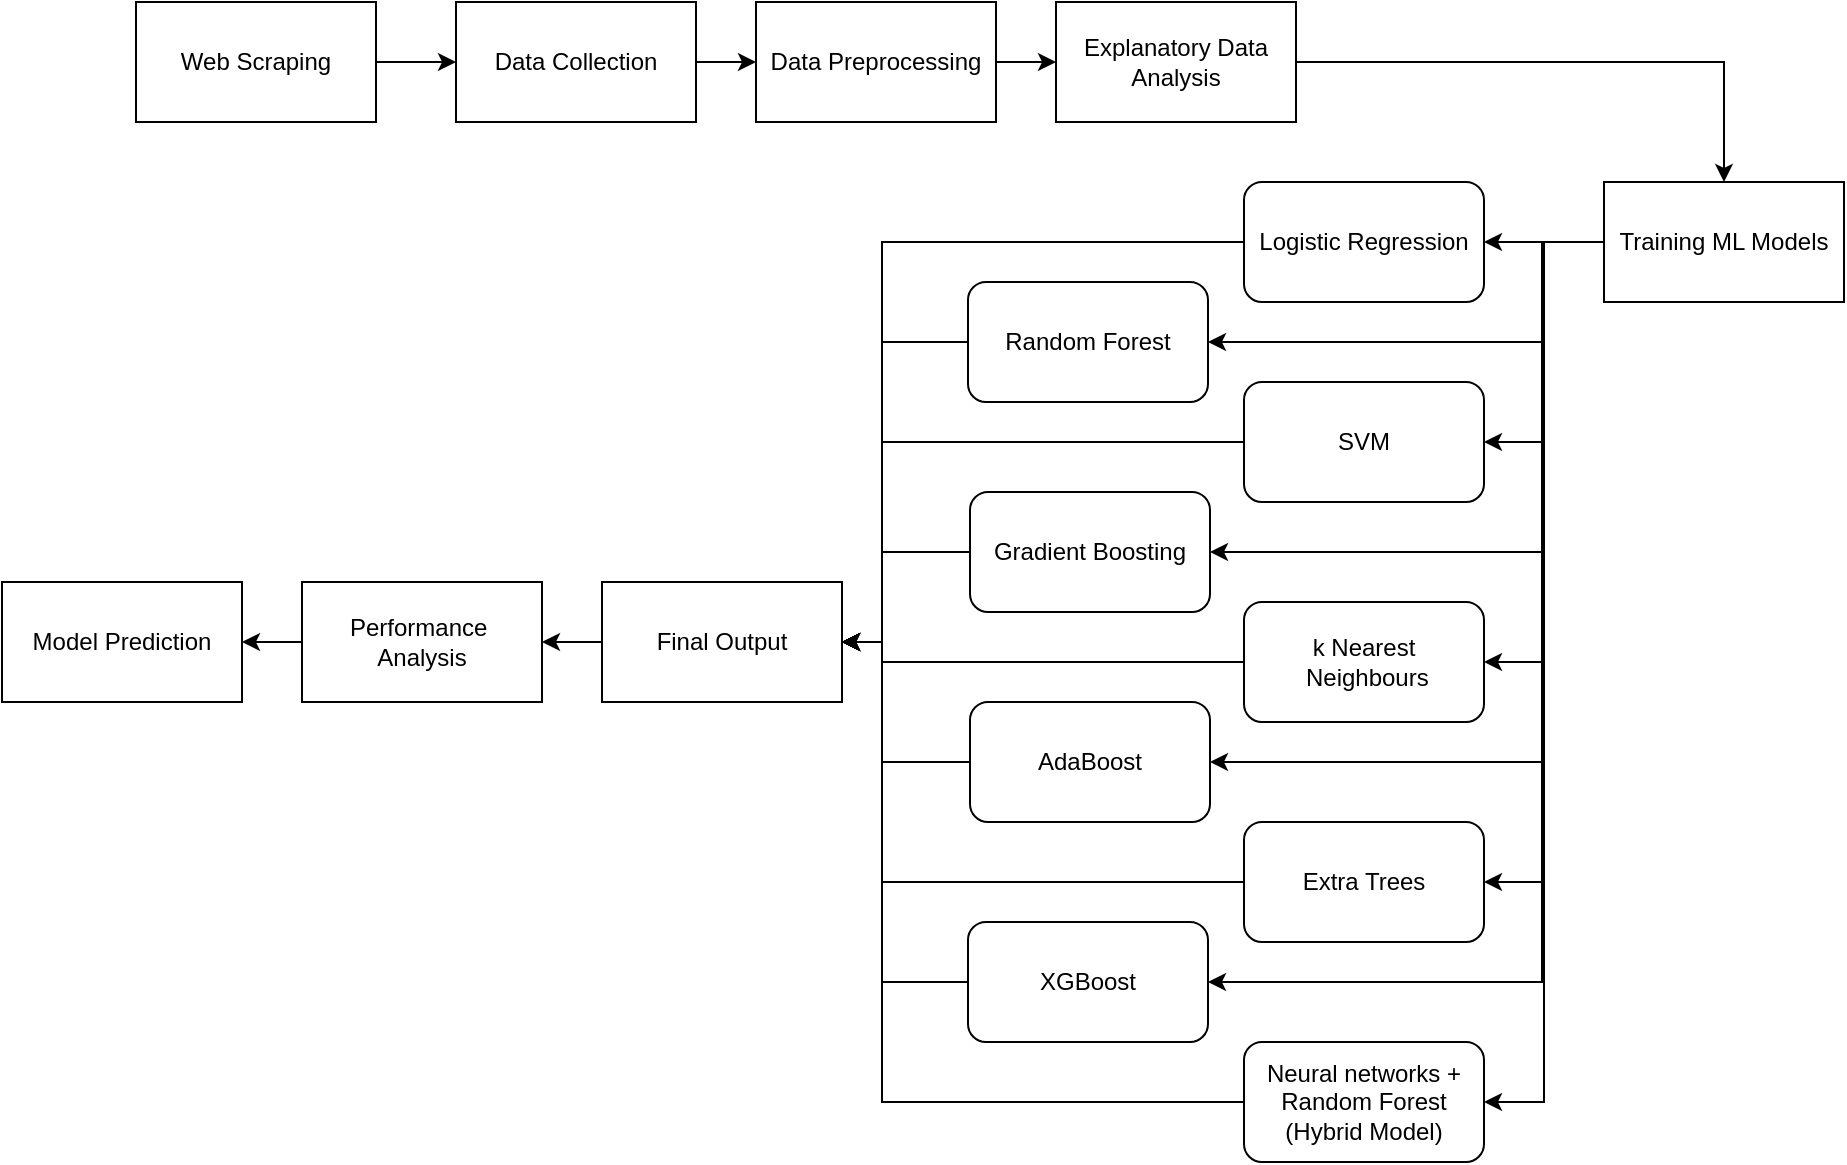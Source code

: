 <mxfile version="24.8.3">
  <diagram name="Page-1" id="HT2WMo09DTtW-1jqWPCU">
    <mxGraphModel dx="1739" dy="1594" grid="1" gridSize="10" guides="1" tooltips="1" connect="1" arrows="1" fold="1" page="1" pageScale="1" pageWidth="827" pageHeight="1169" math="0" shadow="0">
      <root>
        <mxCell id="0" />
        <mxCell id="1" parent="0" />
        <mxCell id="l6RL3SkBM8rlpHYd0n0w-6" style="edgeStyle=orthogonalEdgeStyle;rounded=0;orthogonalLoop=1;jettySize=auto;html=1;entryX=0;entryY=0.5;entryDx=0;entryDy=0;" edge="1" parent="1" source="l6RL3SkBM8rlpHYd0n0w-1" target="l6RL3SkBM8rlpHYd0n0w-2">
          <mxGeometry relative="1" as="geometry" />
        </mxCell>
        <mxCell id="l6RL3SkBM8rlpHYd0n0w-1" value="Data Collection" style="rounded=0;whiteSpace=wrap;html=1;" vertex="1" parent="1">
          <mxGeometry x="180" y="300" width="120" height="60" as="geometry" />
        </mxCell>
        <mxCell id="l6RL3SkBM8rlpHYd0n0w-8" style="edgeStyle=orthogonalEdgeStyle;rounded=0;orthogonalLoop=1;jettySize=auto;html=1;entryX=0;entryY=0.5;entryDx=0;entryDy=0;" edge="1" parent="1" source="l6RL3SkBM8rlpHYd0n0w-2" target="l6RL3SkBM8rlpHYd0n0w-7">
          <mxGeometry relative="1" as="geometry" />
        </mxCell>
        <mxCell id="l6RL3SkBM8rlpHYd0n0w-2" value="Data Preprocessing" style="rounded=0;whiteSpace=wrap;html=1;" vertex="1" parent="1">
          <mxGeometry x="330" y="300" width="120" height="60" as="geometry" />
        </mxCell>
        <mxCell id="l6RL3SkBM8rlpHYd0n0w-4" style="edgeStyle=orthogonalEdgeStyle;rounded=0;orthogonalLoop=1;jettySize=auto;html=1;entryX=0;entryY=0.5;entryDx=0;entryDy=0;" edge="1" parent="1" source="l6RL3SkBM8rlpHYd0n0w-3" target="l6RL3SkBM8rlpHYd0n0w-1">
          <mxGeometry relative="1" as="geometry" />
        </mxCell>
        <mxCell id="l6RL3SkBM8rlpHYd0n0w-3" value="Web Scraping" style="rounded=0;whiteSpace=wrap;html=1;" vertex="1" parent="1">
          <mxGeometry x="20" y="300" width="120" height="60" as="geometry" />
        </mxCell>
        <mxCell id="l6RL3SkBM8rlpHYd0n0w-57" style="edgeStyle=orthogonalEdgeStyle;rounded=0;orthogonalLoop=1;jettySize=auto;html=1;entryX=0.5;entryY=0;entryDx=0;entryDy=0;" edge="1" parent="1" source="l6RL3SkBM8rlpHYd0n0w-7" target="l6RL3SkBM8rlpHYd0n0w-9">
          <mxGeometry relative="1" as="geometry" />
        </mxCell>
        <mxCell id="l6RL3SkBM8rlpHYd0n0w-7" value="Explanatory Data Analysis" style="rounded=0;whiteSpace=wrap;html=1;" vertex="1" parent="1">
          <mxGeometry x="480" y="300" width="120" height="60" as="geometry" />
        </mxCell>
        <mxCell id="l6RL3SkBM8rlpHYd0n0w-47" style="edgeStyle=orthogonalEdgeStyle;rounded=0;orthogonalLoop=1;jettySize=auto;html=1;entryX=1;entryY=0.5;entryDx=0;entryDy=0;" edge="1" parent="1" source="l6RL3SkBM8rlpHYd0n0w-9" target="l6RL3SkBM8rlpHYd0n0w-11">
          <mxGeometry relative="1" as="geometry" />
        </mxCell>
        <mxCell id="l6RL3SkBM8rlpHYd0n0w-48" style="edgeStyle=orthogonalEdgeStyle;rounded=0;orthogonalLoop=1;jettySize=auto;html=1;entryX=1;entryY=0.5;entryDx=0;entryDy=0;" edge="1" parent="1" source="l6RL3SkBM8rlpHYd0n0w-9" target="l6RL3SkBM8rlpHYd0n0w-13">
          <mxGeometry relative="1" as="geometry">
            <Array as="points">
              <mxPoint x="723" y="420" />
              <mxPoint x="723" y="470" />
            </Array>
          </mxGeometry>
        </mxCell>
        <mxCell id="l6RL3SkBM8rlpHYd0n0w-49" style="edgeStyle=orthogonalEdgeStyle;rounded=0;orthogonalLoop=1;jettySize=auto;html=1;entryX=1;entryY=0.5;entryDx=0;entryDy=0;" edge="1" parent="1" source="l6RL3SkBM8rlpHYd0n0w-9" target="l6RL3SkBM8rlpHYd0n0w-14">
          <mxGeometry relative="1" as="geometry" />
        </mxCell>
        <mxCell id="l6RL3SkBM8rlpHYd0n0w-50" style="edgeStyle=orthogonalEdgeStyle;rounded=0;orthogonalLoop=1;jettySize=auto;html=1;entryX=1;entryY=0.5;entryDx=0;entryDy=0;" edge="1" parent="1" source="l6RL3SkBM8rlpHYd0n0w-9" target="l6RL3SkBM8rlpHYd0n0w-15">
          <mxGeometry relative="1" as="geometry">
            <Array as="points">
              <mxPoint x="723" y="420" />
              <mxPoint x="723" y="575" />
            </Array>
          </mxGeometry>
        </mxCell>
        <mxCell id="l6RL3SkBM8rlpHYd0n0w-51" style="edgeStyle=orthogonalEdgeStyle;rounded=0;orthogonalLoop=1;jettySize=auto;html=1;entryX=1;entryY=0.5;entryDx=0;entryDy=0;" edge="1" parent="1" source="l6RL3SkBM8rlpHYd0n0w-9" target="l6RL3SkBM8rlpHYd0n0w-16">
          <mxGeometry relative="1" as="geometry" />
        </mxCell>
        <mxCell id="l6RL3SkBM8rlpHYd0n0w-52" style="edgeStyle=orthogonalEdgeStyle;rounded=0;orthogonalLoop=1;jettySize=auto;html=1;entryX=1;entryY=0.5;entryDx=0;entryDy=0;" edge="1" parent="1" source="l6RL3SkBM8rlpHYd0n0w-9" target="l6RL3SkBM8rlpHYd0n0w-17">
          <mxGeometry relative="1" as="geometry">
            <Array as="points">
              <mxPoint x="723" y="420" />
              <mxPoint x="723" y="680" />
            </Array>
          </mxGeometry>
        </mxCell>
        <mxCell id="l6RL3SkBM8rlpHYd0n0w-53" style="edgeStyle=orthogonalEdgeStyle;rounded=0;orthogonalLoop=1;jettySize=auto;html=1;entryX=1;entryY=0.5;entryDx=0;entryDy=0;" edge="1" parent="1" source="l6RL3SkBM8rlpHYd0n0w-9" target="l6RL3SkBM8rlpHYd0n0w-18">
          <mxGeometry relative="1" as="geometry" />
        </mxCell>
        <mxCell id="l6RL3SkBM8rlpHYd0n0w-55" style="edgeStyle=orthogonalEdgeStyle;rounded=0;orthogonalLoop=1;jettySize=auto;html=1;entryX=1;entryY=0.5;entryDx=0;entryDy=0;" edge="1" parent="1" source="l6RL3SkBM8rlpHYd0n0w-9" target="l6RL3SkBM8rlpHYd0n0w-19">
          <mxGeometry relative="1" as="geometry">
            <Array as="points">
              <mxPoint x="723" y="420" />
              <mxPoint x="723" y="790" />
            </Array>
          </mxGeometry>
        </mxCell>
        <mxCell id="l6RL3SkBM8rlpHYd0n0w-56" style="edgeStyle=orthogonalEdgeStyle;rounded=0;orthogonalLoop=1;jettySize=auto;html=1;entryX=1;entryY=0.5;entryDx=0;entryDy=0;" edge="1" parent="1" source="l6RL3SkBM8rlpHYd0n0w-9" target="l6RL3SkBM8rlpHYd0n0w-20">
          <mxGeometry relative="1" as="geometry" />
        </mxCell>
        <mxCell id="l6RL3SkBM8rlpHYd0n0w-9" value="Training ML Models" style="rounded=0;whiteSpace=wrap;html=1;" vertex="1" parent="1">
          <mxGeometry x="754" y="390" width="120" height="60" as="geometry" />
        </mxCell>
        <mxCell id="l6RL3SkBM8rlpHYd0n0w-66" style="edgeStyle=orthogonalEdgeStyle;rounded=0;orthogonalLoop=1;jettySize=auto;html=1;entryX=1;entryY=0.5;entryDx=0;entryDy=0;" edge="1" parent="1" source="l6RL3SkBM8rlpHYd0n0w-11" target="l6RL3SkBM8rlpHYd0n0w-44">
          <mxGeometry relative="1" as="geometry">
            <Array as="points">
              <mxPoint x="393" y="420" />
              <mxPoint x="393" y="620" />
            </Array>
          </mxGeometry>
        </mxCell>
        <mxCell id="l6RL3SkBM8rlpHYd0n0w-11" value="Logistic Regression" style="rounded=1;whiteSpace=wrap;html=1;" vertex="1" parent="1">
          <mxGeometry x="574" y="390" width="120" height="60" as="geometry" />
        </mxCell>
        <mxCell id="l6RL3SkBM8rlpHYd0n0w-64" style="edgeStyle=orthogonalEdgeStyle;rounded=0;orthogonalLoop=1;jettySize=auto;html=1;entryX=1;entryY=0.5;entryDx=0;entryDy=0;" edge="1" parent="1" source="l6RL3SkBM8rlpHYd0n0w-13" target="l6RL3SkBM8rlpHYd0n0w-44">
          <mxGeometry relative="1" as="geometry">
            <Array as="points">
              <mxPoint x="393" y="470" />
              <mxPoint x="393" y="620" />
            </Array>
          </mxGeometry>
        </mxCell>
        <mxCell id="l6RL3SkBM8rlpHYd0n0w-13" value="Random Forest" style="rounded=1;whiteSpace=wrap;html=1;" vertex="1" parent="1">
          <mxGeometry x="436" y="440" width="120" height="60" as="geometry" />
        </mxCell>
        <mxCell id="l6RL3SkBM8rlpHYd0n0w-63" style="edgeStyle=orthogonalEdgeStyle;rounded=0;orthogonalLoop=1;jettySize=auto;html=1;entryX=1;entryY=0.5;entryDx=0;entryDy=0;" edge="1" parent="1" source="l6RL3SkBM8rlpHYd0n0w-14" target="l6RL3SkBM8rlpHYd0n0w-44">
          <mxGeometry relative="1" as="geometry">
            <Array as="points">
              <mxPoint x="393" y="520" />
              <mxPoint x="393" y="620" />
            </Array>
          </mxGeometry>
        </mxCell>
        <mxCell id="l6RL3SkBM8rlpHYd0n0w-14" value="SVM" style="rounded=1;whiteSpace=wrap;html=1;" vertex="1" parent="1">
          <mxGeometry x="574" y="490" width="120" height="60" as="geometry" />
        </mxCell>
        <mxCell id="l6RL3SkBM8rlpHYd0n0w-62" style="edgeStyle=orthogonalEdgeStyle;rounded=0;orthogonalLoop=1;jettySize=auto;html=1;entryX=1;entryY=0.5;entryDx=0;entryDy=0;" edge="1" parent="1" source="l6RL3SkBM8rlpHYd0n0w-15" target="l6RL3SkBM8rlpHYd0n0w-44">
          <mxGeometry relative="1" as="geometry">
            <Array as="points">
              <mxPoint x="393" y="575" />
              <mxPoint x="393" y="620" />
            </Array>
          </mxGeometry>
        </mxCell>
        <mxCell id="l6RL3SkBM8rlpHYd0n0w-15" value="Gradient Boosting" style="rounded=1;whiteSpace=wrap;html=1;" vertex="1" parent="1">
          <mxGeometry x="437" y="545" width="120" height="60" as="geometry" />
        </mxCell>
        <mxCell id="l6RL3SkBM8rlpHYd0n0w-61" value="" style="edgeStyle=orthogonalEdgeStyle;rounded=0;orthogonalLoop=1;jettySize=auto;html=1;" edge="1" parent="1" source="l6RL3SkBM8rlpHYd0n0w-16" target="l6RL3SkBM8rlpHYd0n0w-44">
          <mxGeometry relative="1" as="geometry">
            <Array as="points">
              <mxPoint x="393" y="630" />
              <mxPoint x="393" y="620" />
            </Array>
          </mxGeometry>
        </mxCell>
        <mxCell id="l6RL3SkBM8rlpHYd0n0w-16" value="k Nearest&lt;div&gt;&amp;nbsp;Neighbours&lt;/div&gt;" style="rounded=1;whiteSpace=wrap;html=1;" vertex="1" parent="1">
          <mxGeometry x="574" y="600" width="120" height="60" as="geometry" />
        </mxCell>
        <mxCell id="l6RL3SkBM8rlpHYd0n0w-67" style="edgeStyle=orthogonalEdgeStyle;rounded=0;orthogonalLoop=1;jettySize=auto;html=1;entryX=1;entryY=0.5;entryDx=0;entryDy=0;" edge="1" parent="1" source="l6RL3SkBM8rlpHYd0n0w-17" target="l6RL3SkBM8rlpHYd0n0w-44">
          <mxGeometry relative="1" as="geometry">
            <Array as="points">
              <mxPoint x="393" y="680" />
              <mxPoint x="393" y="620" />
            </Array>
          </mxGeometry>
        </mxCell>
        <mxCell id="l6RL3SkBM8rlpHYd0n0w-17" value="AdaBoost" style="rounded=1;whiteSpace=wrap;html=1;" vertex="1" parent="1">
          <mxGeometry x="437" y="650" width="120" height="60" as="geometry" />
        </mxCell>
        <mxCell id="l6RL3SkBM8rlpHYd0n0w-68" style="edgeStyle=orthogonalEdgeStyle;rounded=0;orthogonalLoop=1;jettySize=auto;html=1;entryX=1;entryY=0.5;entryDx=0;entryDy=0;" edge="1" parent="1" source="l6RL3SkBM8rlpHYd0n0w-18" target="l6RL3SkBM8rlpHYd0n0w-44">
          <mxGeometry relative="1" as="geometry">
            <Array as="points">
              <mxPoint x="393" y="740" />
              <mxPoint x="393" y="620" />
            </Array>
          </mxGeometry>
        </mxCell>
        <mxCell id="l6RL3SkBM8rlpHYd0n0w-18" value="Extra Trees" style="rounded=1;whiteSpace=wrap;html=1;" vertex="1" parent="1">
          <mxGeometry x="574" y="710" width="120" height="60" as="geometry" />
        </mxCell>
        <mxCell id="l6RL3SkBM8rlpHYd0n0w-69" style="edgeStyle=orthogonalEdgeStyle;rounded=0;orthogonalLoop=1;jettySize=auto;html=1;entryX=1;entryY=0.5;entryDx=0;entryDy=0;" edge="1" parent="1" source="l6RL3SkBM8rlpHYd0n0w-19" target="l6RL3SkBM8rlpHYd0n0w-44">
          <mxGeometry relative="1" as="geometry">
            <Array as="points">
              <mxPoint x="393" y="790" />
              <mxPoint x="393" y="620" />
            </Array>
          </mxGeometry>
        </mxCell>
        <mxCell id="l6RL3SkBM8rlpHYd0n0w-19" value="XGBoost" style="rounded=1;whiteSpace=wrap;html=1;" vertex="1" parent="1">
          <mxGeometry x="436" y="760" width="120" height="60" as="geometry" />
        </mxCell>
        <mxCell id="l6RL3SkBM8rlpHYd0n0w-70" style="edgeStyle=orthogonalEdgeStyle;rounded=0;orthogonalLoop=1;jettySize=auto;html=1;entryX=1;entryY=0.5;entryDx=0;entryDy=0;" edge="1" parent="1" source="l6RL3SkBM8rlpHYd0n0w-20" target="l6RL3SkBM8rlpHYd0n0w-44">
          <mxGeometry relative="1" as="geometry">
            <Array as="points">
              <mxPoint x="393" y="850" />
              <mxPoint x="393" y="620" />
            </Array>
          </mxGeometry>
        </mxCell>
        <mxCell id="l6RL3SkBM8rlpHYd0n0w-20" value="Neural networks + Random Forest (Hybrid Model)" style="rounded=1;whiteSpace=wrap;html=1;" vertex="1" parent="1">
          <mxGeometry x="574" y="820" width="120" height="60" as="geometry" />
        </mxCell>
        <mxCell id="l6RL3SkBM8rlpHYd0n0w-31" value="Model Prediction" style="rounded=0;whiteSpace=wrap;html=1;" vertex="1" parent="1">
          <mxGeometry x="-47" y="590" width="120" height="60" as="geometry" />
        </mxCell>
        <mxCell id="l6RL3SkBM8rlpHYd0n0w-60" value="" style="edgeStyle=orthogonalEdgeStyle;rounded=0;orthogonalLoop=1;jettySize=auto;html=1;" edge="1" parent="1" source="l6RL3SkBM8rlpHYd0n0w-42" target="l6RL3SkBM8rlpHYd0n0w-31">
          <mxGeometry relative="1" as="geometry" />
        </mxCell>
        <mxCell id="l6RL3SkBM8rlpHYd0n0w-42" value="Performance&amp;nbsp;&lt;div&gt;Analysis&lt;/div&gt;" style="rounded=0;whiteSpace=wrap;html=1;" vertex="1" parent="1">
          <mxGeometry x="103" y="590" width="120" height="60" as="geometry" />
        </mxCell>
        <mxCell id="l6RL3SkBM8rlpHYd0n0w-59" value="" style="edgeStyle=orthogonalEdgeStyle;rounded=0;orthogonalLoop=1;jettySize=auto;html=1;" edge="1" parent="1" source="l6RL3SkBM8rlpHYd0n0w-44" target="l6RL3SkBM8rlpHYd0n0w-42">
          <mxGeometry relative="1" as="geometry" />
        </mxCell>
        <mxCell id="l6RL3SkBM8rlpHYd0n0w-44" value="Final Output" style="rounded=0;whiteSpace=wrap;html=1;" vertex="1" parent="1">
          <mxGeometry x="253" y="590" width="120" height="60" as="geometry" />
        </mxCell>
      </root>
    </mxGraphModel>
  </diagram>
</mxfile>
